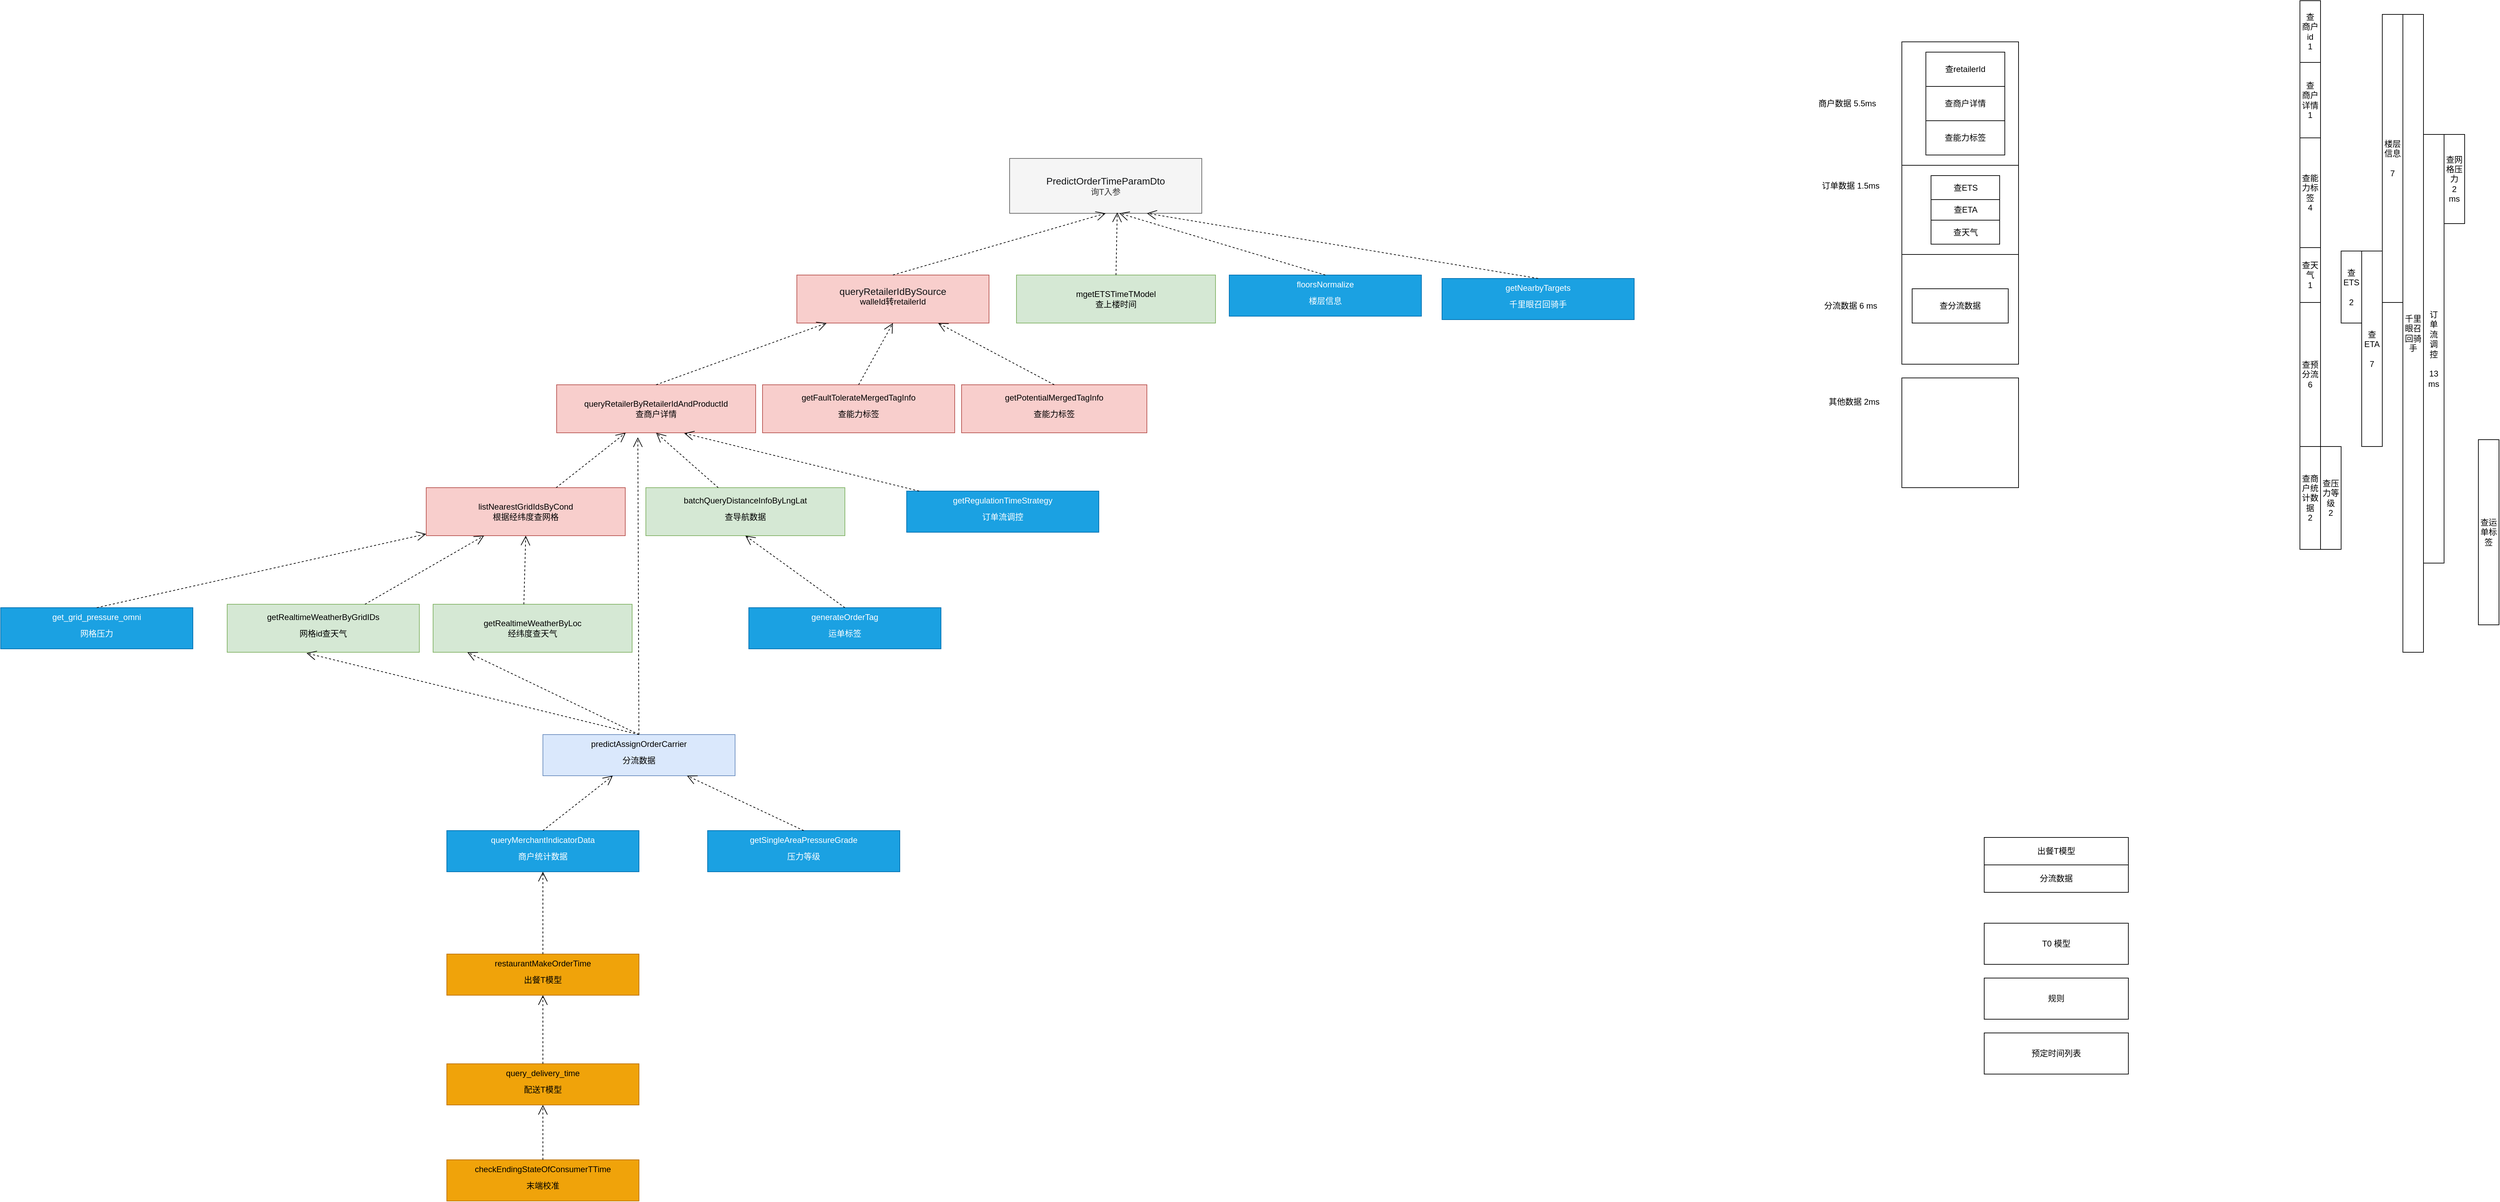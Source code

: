 <mxfile version="20.2.8" type="github">
  <diagram id="UIs4J6uljXiP5wbwVIjJ" name="第 1 页">
    <mxGraphModel dx="2547" dy="2076" grid="1" gridSize="10" guides="1" tooltips="1" connect="1" arrows="1" fold="1" page="1" pageScale="1" pageWidth="827" pageHeight="1169" math="0" shadow="0">
      <root>
        <mxCell id="0" />
        <mxCell id="1" parent="0" />
        <mxCell id="4-j-rC3mQy7sCKNVuWo0-3" value="&lt;span style=&quot;color: rgb(18, 20, 22); font-size: 14px; text-align: start; background-color: initial;&quot;&gt;PredictOrderTimeParamDto&lt;br&gt;&lt;/span&gt;询T入参" style="rounded=0;whiteSpace=wrap;html=1;fillColor=#f5f5f5;fontColor=#333333;strokeColor=#666666;" parent="1" vertex="1">
          <mxGeometry x="850" y="-50" width="280" height="80" as="geometry" />
        </mxCell>
        <mxCell id="4-j-rC3mQy7sCKNVuWo0-4" value="&lt;span style=&quot;color: rgb(0, 0, 0); font-family: Helvetica; font-size: 12px; font-style: normal; font-variant-ligatures: normal; font-variant-caps: normal; font-weight: 400; letter-spacing: normal; orphans: 2; text-align: center; text-indent: 0px; text-transform: none; widows: 2; word-spacing: 0px; -webkit-text-stroke-width: 0px; background-color: rgb(248, 249, 250); text-decoration-thickness: initial; text-decoration-style: initial; text-decoration-color: initial; float: none; display: inline !important;&quot;&gt;&lt;p style=&quot;margin: 0px; font-variant-numeric: normal; font-variant-east-asian: normal; font-stretch: normal; font-size: 14px; line-height: normal; color: rgb(18, 20, 22); text-align: start;&quot; class=&quot;p1&quot;&gt;queryRetailerIdBySource&lt;/p&gt;&lt;div class=&quot;lake-content&quot;&gt;&lt;p style=&quot;margin: 0; padding: 0; min-height: 24px&quot; class=&quot;ne-p&quot; id=&quot;u1b9a4c8b&quot;&gt;&lt;span class=&quot;ne-text&quot;&gt;walleId转retailerId&lt;/span&gt;&lt;/p&gt;&lt;/div&gt;&lt;/span&gt;" style="whiteSpace=wrap;html=1;fillColor=#f8cecc;strokeColor=#b85450;" parent="1" vertex="1">
          <mxGeometry x="540" y="120" width="280" height="70" as="geometry" />
        </mxCell>
        <mxCell id="4-j-rC3mQy7sCKNVuWo0-5" value="&lt;span style=&quot;background-color: initial;&quot;&gt;queryRetailerByRetailerIdAndProductId&lt;br&gt;&lt;/span&gt;查商户详情" style="whiteSpace=wrap;html=1;fillColor=#f8cecc;strokeColor=#b85450;" parent="1" vertex="1">
          <mxGeometry x="190" y="280" width="290" height="70" as="geometry" />
        </mxCell>
        <mxCell id="4-j-rC3mQy7sCKNVuWo0-6" value="&lt;span style=&quot;text-align: left;&quot;&gt;listNearestGridIdsByCond&lt;br&gt;根据经纬度查网格&lt;br&gt;&lt;/span&gt;" style="whiteSpace=wrap;html=1;fillColor=#f8cecc;strokeColor=#b85450;" parent="1" vertex="1">
          <mxGeometry y="430" width="290" height="70" as="geometry" />
        </mxCell>
        <mxCell id="4-j-rC3mQy7sCKNVuWo0-9" value="&lt;div class=&quot;lake-content&quot;&gt;&lt;p style=&quot;margin: 0; padding: 0; min-height: 24px&quot; class=&quot;ne-p&quot; id=&quot;u72fefa2b&quot;&gt;&lt;span class=&quot;ne-text&quot;&gt;getFaultTolerateMergedTagInfo&lt;/span&gt;&lt;/p&gt;&lt;p style=&quot;margin: 0; padding: 0; min-height: 24px&quot; class=&quot;ne-p&quot; id=&quot;u72fefa2b&quot;&gt;&lt;span class=&quot;ne-text&quot;&gt;查能力标签&lt;/span&gt;&lt;/p&gt;&lt;/div&gt;" style="whiteSpace=wrap;html=1;fillColor=#f8cecc;strokeColor=#b85450;" parent="1" vertex="1">
          <mxGeometry x="490" y="280" width="280" height="70" as="geometry" />
        </mxCell>
        <mxCell id="4-j-rC3mQy7sCKNVuWo0-10" value="&lt;div class=&quot;lake-content&quot;&gt;&lt;div class=&quot;lake-content&quot;&gt;&lt;p style=&quot;margin: 0; padding: 0; min-height: 24px&quot; class=&quot;ne-p&quot; id=&quot;u19be30fd&quot;&gt;&lt;span class=&quot;ne-text&quot;&gt;getPotentialMergedTagInfo&lt;/span&gt;&lt;/p&gt;&lt;/div&gt;&lt;p style=&quot;margin: 0; padding: 0; min-height: 24px&quot; class=&quot;ne-p&quot; id=&quot;u72fefa2b&quot;&gt;&lt;span class=&quot;ne-text&quot;&gt;查能力标签&lt;/span&gt;&lt;/p&gt;&lt;/div&gt;" style="whiteSpace=wrap;html=1;fillColor=#f8cecc;strokeColor=#b85450;" parent="1" vertex="1">
          <mxGeometry x="780" y="280" width="270" height="70" as="geometry" />
        </mxCell>
        <mxCell id="4-j-rC3mQy7sCKNVuWo0-12" value="&lt;div class=&quot;lake-content&quot;&gt;&lt;p style=&quot;margin: 0; padding: 0; min-height: 24px&quot; class=&quot;ne-p&quot; id=&quot;ud795b9e6&quot;&gt;&lt;span class=&quot;ne-text&quot;&gt;batchQueryDistanceInfoByLngLat&lt;/span&gt;&lt;/p&gt;&lt;p style=&quot;margin: 0; padding: 0; min-height: 24px&quot; class=&quot;ne-p&quot; id=&quot;ud795b9e6&quot;&gt;&lt;span class=&quot;ne-text&quot;&gt;查导航数据&lt;/span&gt;&lt;/p&gt;&lt;/div&gt;" style="whiteSpace=wrap;html=1;fillColor=#d5e8d4;strokeColor=#82b366;" parent="1" vertex="1">
          <mxGeometry x="320" y="430" width="290" height="70" as="geometry" />
        </mxCell>
        <mxCell id="4-j-rC3mQy7sCKNVuWo0-14" value="" style="endArrow=open;endSize=12;dashed=1;html=1;rounded=0;exitX=0.5;exitY=0;exitDx=0;exitDy=0;" parent="1" source="4-j-rC3mQy7sCKNVuWo0-5" target="4-j-rC3mQy7sCKNVuWo0-4" edge="1">
          <mxGeometry width="160" relative="1" as="geometry">
            <mxPoint x="180" y="190" as="sourcePoint" />
            <mxPoint x="340" y="190" as="targetPoint" />
          </mxGeometry>
        </mxCell>
        <mxCell id="4-j-rC3mQy7sCKNVuWo0-15" value="" style="endArrow=open;endSize=12;dashed=1;html=1;rounded=0;exitX=0.5;exitY=0;exitDx=0;exitDy=0;entryX=0.5;entryY=1;entryDx=0;entryDy=0;" parent="1" source="4-j-rC3mQy7sCKNVuWo0-4" target="4-j-rC3mQy7sCKNVuWo0-3" edge="1">
          <mxGeometry width="160" relative="1" as="geometry">
            <mxPoint x="110" y="166.37" as="sourcePoint" />
            <mxPoint x="365" y="100.0" as="targetPoint" />
          </mxGeometry>
        </mxCell>
        <mxCell id="4-j-rC3mQy7sCKNVuWo0-16" value="&lt;span style=&quot;background-color: initial;&quot;&gt;mgetETSTimeTModel&lt;br&gt;查上楼时间&lt;br&gt;&lt;/span&gt;" style="whiteSpace=wrap;html=1;fillColor=#d5e8d4;strokeColor=#82b366;" parent="1" vertex="1">
          <mxGeometry x="860" y="120" width="290" height="70" as="geometry" />
        </mxCell>
        <mxCell id="4-j-rC3mQy7sCKNVuWo0-17" value="&lt;span style=&quot;background-color: initial;&quot;&gt;getRealtimeWeatherByLoc&lt;br&gt;&lt;/span&gt;&lt;span style=&quot;background-color: initial;&quot;&gt;经纬度查天气&lt;br&gt;&lt;/span&gt;" style="whiteSpace=wrap;html=1;fillColor=#d5e8d4;strokeColor=#82b366;" parent="1" vertex="1">
          <mxGeometry x="10" y="600" width="290" height="70" as="geometry" />
        </mxCell>
        <mxCell id="4-j-rC3mQy7sCKNVuWo0-18" value="&lt;div class=&quot;lake-content&quot;&gt;&lt;p style=&quot;margin: 0; padding: 0; min-height: 24px&quot; class=&quot;ne-p&quot; id=&quot;u7a3ac9a8&quot;&gt;&lt;span class=&quot;ne-text&quot;&gt;getRealtimeWeatherByGridIDs&lt;/span&gt;&lt;/p&gt;&lt;p style=&quot;margin: 0; padding: 0; min-height: 24px&quot; class=&quot;ne-p&quot; id=&quot;u7a3ac9a8&quot;&gt;&lt;span class=&quot;ne-text&quot;&gt;网格id查天气&lt;/span&gt;&lt;/p&gt;&lt;/div&gt;" style="whiteSpace=wrap;html=1;fillColor=#d5e8d4;strokeColor=#82b366;" parent="1" vertex="1">
          <mxGeometry x="-290" y="600" width="280" height="70" as="geometry" />
        </mxCell>
        <mxCell id="4-j-rC3mQy7sCKNVuWo0-19" value="" style="endArrow=open;endSize=12;dashed=1;html=1;rounded=0;" parent="1" source="4-j-rC3mQy7sCKNVuWo0-6" target="4-j-rC3mQy7sCKNVuWo0-5" edge="1">
          <mxGeometry width="160" relative="1" as="geometry">
            <mxPoint x="540" y="170" as="sourcePoint" />
            <mxPoint x="540" y="120" as="targetPoint" />
          </mxGeometry>
        </mxCell>
        <mxCell id="4-j-rC3mQy7sCKNVuWo0-21" value="" style="endArrow=open;endSize=12;dashed=1;html=1;rounded=0;exitX=0.5;exitY=0;exitDx=0;exitDy=0;" parent="1" source="4-j-rC3mQy7sCKNVuWo0-10" target="4-j-rC3mQy7sCKNVuWo0-4" edge="1">
          <mxGeometry width="160" relative="1" as="geometry">
            <mxPoint x="807.36" y="298.95" as="sourcePoint" />
            <mxPoint x="551.88" y="240.49" as="targetPoint" />
          </mxGeometry>
        </mxCell>
        <mxCell id="4-j-rC3mQy7sCKNVuWo0-24" value="" style="endArrow=open;endSize=12;dashed=1;html=1;rounded=0;exitX=0.5;exitY=0;exitDx=0;exitDy=0;entryX=0.5;entryY=1;entryDx=0;entryDy=0;" parent="1" source="4-j-rC3mQy7sCKNVuWo0-9" target="4-j-rC3mQy7sCKNVuWo0-4" edge="1">
          <mxGeometry width="160" relative="1" as="geometry">
            <mxPoint x="255.0" y="300" as="sourcePoint" />
            <mxPoint x="511.667" y="230" as="targetPoint" />
          </mxGeometry>
        </mxCell>
        <mxCell id="4-j-rC3mQy7sCKNVuWo0-28" value="" style="endArrow=open;endSize=12;dashed=1;html=1;rounded=0;entryX=0.5;entryY=1;entryDx=0;entryDy=0;" parent="1" source="4-j-rC3mQy7sCKNVuWo0-12" target="4-j-rC3mQy7sCKNVuWo0-5" edge="1">
          <mxGeometry width="160" relative="1" as="geometry">
            <mxPoint x="345" y="310" as="sourcePoint" />
            <mxPoint x="550.217" y="230" as="targetPoint" />
          </mxGeometry>
        </mxCell>
        <mxCell id="4-j-rC3mQy7sCKNVuWo0-29" value="" style="endArrow=open;endSize=12;dashed=1;html=1;rounded=0;exitX=0.5;exitY=0;exitDx=0;exitDy=0;entryX=0.56;entryY=0.985;entryDx=0;entryDy=0;entryPerimeter=0;" parent="1" source="4-j-rC3mQy7sCKNVuWo0-16" target="4-j-rC3mQy7sCKNVuWo0-3" edge="1">
          <mxGeometry width="160" relative="1" as="geometry">
            <mxPoint x="925" y="310.0" as="sourcePoint" />
            <mxPoint x="726.739" y="230.0" as="targetPoint" />
          </mxGeometry>
        </mxCell>
        <mxCell id="4-j-rC3mQy7sCKNVuWo0-30" value="" style="endArrow=open;endSize=12;dashed=1;html=1;rounded=0;" parent="1" source="4-j-rC3mQy7sCKNVuWo0-18" target="4-j-rC3mQy7sCKNVuWo0-6" edge="1">
          <mxGeometry width="160" relative="1" as="geometry">
            <mxPoint x="345" y="660" as="sourcePoint" />
            <mxPoint x="345" y="380" as="targetPoint" />
          </mxGeometry>
        </mxCell>
        <mxCell id="4-j-rC3mQy7sCKNVuWo0-31" value="" style="endArrow=open;endSize=12;dashed=1;html=1;rounded=0;exitX=0.456;exitY=0;exitDx=0;exitDy=0;exitPerimeter=0;entryX=0.5;entryY=1;entryDx=0;entryDy=0;" parent="1" source="4-j-rC3mQy7sCKNVuWo0-17" target="4-j-rC3mQy7sCKNVuWo0-6" edge="1">
          <mxGeometry width="160" relative="1" as="geometry">
            <mxPoint x="646.5" y="660" as="sourcePoint" />
            <mxPoint x="378.5" y="380" as="targetPoint" />
          </mxGeometry>
        </mxCell>
        <mxCell id="4-j-rC3mQy7sCKNVuWo0-32" value="&lt;div class=&quot;lake-content&quot;&gt;&lt;p style=&quot;margin: 0; padding: 0; min-height: 24px&quot; class=&quot;ne-p&quot; id=&quot;u33f5e9b8&quot;&gt;&lt;span class=&quot;ne-text&quot;&gt;predictAssignOrderCarrier&lt;/span&gt;&lt;/p&gt;&lt;p style=&quot;margin: 0; padding: 0; min-height: 24px&quot; class=&quot;ne-p&quot; id=&quot;u33f5e9b8&quot;&gt;&lt;span class=&quot;ne-text&quot;&gt;分流数据&lt;/span&gt;&lt;/p&gt;&lt;/div&gt;" style="whiteSpace=wrap;html=1;fillColor=#dae8fc;strokeColor=#6c8ebf;" parent="1" vertex="1">
          <mxGeometry x="170" y="790" width="280" height="60" as="geometry" />
        </mxCell>
        <mxCell id="4-j-rC3mQy7sCKNVuWo0-33" value="" style="endArrow=open;endSize=12;dashed=1;html=1;rounded=0;entryX=0.408;entryY=1.094;entryDx=0;entryDy=0;entryPerimeter=0;" parent="1" source="4-j-rC3mQy7sCKNVuWo0-32" target="4-j-rC3mQy7sCKNVuWo0-5" edge="1">
          <mxGeometry width="160" relative="1" as="geometry">
            <mxPoint x="453.0" y="470" as="sourcePoint" />
            <mxPoint x="345.0" y="380" as="targetPoint" />
          </mxGeometry>
        </mxCell>
        <mxCell id="4-j-rC3mQy7sCKNVuWo0-34" value="" style="endArrow=open;endSize=12;dashed=1;html=1;rounded=0;entryX=0.172;entryY=1;entryDx=0;entryDy=0;exitX=0.5;exitY=0;exitDx=0;exitDy=0;entryPerimeter=0;" parent="1" source="4-j-rC3mQy7sCKNVuWo0-32" target="4-j-rC3mQy7sCKNVuWo0-17" edge="1">
          <mxGeometry width="160" relative="1" as="geometry">
            <mxPoint x="640.0" y="790" as="sourcePoint" />
            <mxPoint x="532.0" y="700" as="targetPoint" />
          </mxGeometry>
        </mxCell>
        <mxCell id="4-j-rC3mQy7sCKNVuWo0-36" value="" style="endArrow=open;endSize=12;dashed=1;html=1;rounded=0;entryX=0.413;entryY=1.018;entryDx=0;entryDy=0;entryPerimeter=0;exitX=0.5;exitY=0;exitDx=0;exitDy=0;" parent="1" source="4-j-rC3mQy7sCKNVuWo0-32" target="4-j-rC3mQy7sCKNVuWo0-18" edge="1">
          <mxGeometry width="160" relative="1" as="geometry">
            <mxPoint x="-20" y="800" as="sourcePoint" />
            <mxPoint x="69.88" y="680" as="targetPoint" />
          </mxGeometry>
        </mxCell>
        <mxCell id="4-j-rC3mQy7sCKNVuWo0-37" value="&lt;div class=&quot;lake-content&quot;&gt;&lt;p style=&quot;margin: 0; padding: 0; min-height: 24px&quot; class=&quot;ne-p&quot; id=&quot;ua2789776&quot;&gt;&lt;span class=&quot;ne-text&quot;&gt;getRegulationTimeStrategy&lt;/span&gt;&lt;/p&gt;&lt;p style=&quot;margin: 0; padding: 0; min-height: 24px&quot; class=&quot;ne-p&quot; id=&quot;ua2789776&quot;&gt;&lt;span class=&quot;ne-text&quot;&gt;订单流调控&lt;/span&gt;&lt;/p&gt;&lt;/div&gt;" style="whiteSpace=wrap;html=1;fillColor=#1ba1e2;strokeColor=#006EAF;fontColor=#ffffff;" parent="1" vertex="1">
          <mxGeometry x="700" y="435" width="280" height="60" as="geometry" />
        </mxCell>
        <mxCell id="4-j-rC3mQy7sCKNVuWo0-38" value="" style="endArrow=open;endSize=12;dashed=1;html=1;rounded=0;entryX=0.641;entryY=1.01;entryDx=0;entryDy=0;entryPerimeter=0;" parent="1" source="4-j-rC3mQy7sCKNVuWo0-37" target="4-j-rC3mQy7sCKNVuWo0-5" edge="1">
          <mxGeometry width="160" relative="1" as="geometry">
            <mxPoint x="435.435" y="440" as="sourcePoint" />
            <mxPoint x="345" y="360" as="targetPoint" />
          </mxGeometry>
        </mxCell>
        <mxCell id="4-j-rC3mQy7sCKNVuWo0-39" value="&lt;div class=&quot;lake-content&quot;&gt;&lt;p style=&quot;margin: 0; padding: 0; min-height: 24px&quot; class=&quot;ne-p&quot; id=&quot;ua2789776&quot;&gt;&lt;span style=&quot;background-color: initial;&quot;&gt;queryMerchantIndicatorData&lt;/span&gt;&lt;/p&gt;&lt;p style=&quot;margin: 0; padding: 0; min-height: 24px&quot; class=&quot;ne-p&quot; id=&quot;ua2789776&quot;&gt;商户统计数据&lt;/p&gt;&lt;/div&gt;" style="whiteSpace=wrap;html=1;fillColor=#1ba1e2;strokeColor=#006EAF;fontColor=#ffffff;" parent="1" vertex="1">
          <mxGeometry x="30" y="930" width="280" height="60" as="geometry" />
        </mxCell>
        <mxCell id="4-j-rC3mQy7sCKNVuWo0-40" value="" style="endArrow=open;endSize=12;dashed=1;html=1;rounded=0;exitX=0.5;exitY=0;exitDx=0;exitDy=0;" parent="1" source="4-j-rC3mQy7sCKNVuWo0-39" target="4-j-rC3mQy7sCKNVuWo0-32" edge="1">
          <mxGeometry width="160" relative="1" as="geometry">
            <mxPoint x="320" y="800" as="sourcePoint" />
            <mxPoint x="69.88" y="680" as="targetPoint" />
          </mxGeometry>
        </mxCell>
        <mxCell id="4-j-rC3mQy7sCKNVuWo0-41" value="&lt;div class=&quot;lake-content&quot;&gt;&lt;p style=&quot;margin: 0; padding: 0; min-height: 24px&quot; class=&quot;ne-p&quot; id=&quot;ua2789776&quot;&gt;&lt;span style=&quot;background-color: initial;&quot;&gt;get_grid_pressure_omni&lt;/span&gt;&lt;br&gt;&lt;/p&gt;&lt;p style=&quot;margin: 0; padding: 0; min-height: 24px&quot; class=&quot;ne-p&quot; id=&quot;ua2789776&quot;&gt;&lt;span style=&quot;background-color: initial;&quot;&gt;网格压力&lt;/span&gt;&lt;/p&gt;&lt;/div&gt;" style="whiteSpace=wrap;html=1;fillColor=#1ba1e2;strokeColor=#006EAF;fontColor=#ffffff;" parent="1" vertex="1">
          <mxGeometry x="-620" y="605" width="280" height="60" as="geometry" />
        </mxCell>
        <mxCell id="4-j-rC3mQy7sCKNVuWo0-42" value="" style="endArrow=open;endSize=12;dashed=1;html=1;rounded=0;exitX=0.5;exitY=0;exitDx=0;exitDy=0;" parent="1" source="4-j-rC3mQy7sCKNVuWo0-41" target="4-j-rC3mQy7sCKNVuWo0-6" edge="1">
          <mxGeometry width="160" relative="1" as="geometry">
            <mxPoint x="-79.265" y="610" as="sourcePoint" />
            <mxPoint x="94.265" y="510" as="targetPoint" />
          </mxGeometry>
        </mxCell>
        <mxCell id="4-j-rC3mQy7sCKNVuWo0-43" value="&lt;div class=&quot;lake-content&quot;&gt;&lt;div class=&quot;lake-content&quot;&gt;&lt;div class=&quot;lake-content&quot;&gt;&lt;p style=&quot;margin: 0; padding: 0; min-height: 24px&quot; class=&quot;ne-p&quot; id=&quot;u07204171&quot;&gt;&lt;span class=&quot;ne-text&quot;&gt;getSingleAreaPressureGrade&lt;/span&gt;&lt;/p&gt;&lt;p style=&quot;margin: 0; padding: 0; min-height: 24px&quot; class=&quot;ne-p&quot; id=&quot;u07204171&quot;&gt;压力等级&lt;/p&gt;&lt;/div&gt;&lt;/div&gt;&lt;/div&gt;" style="whiteSpace=wrap;html=1;fillColor=#1ba1e2;strokeColor=#006EAF;fontColor=#ffffff;" parent="1" vertex="1">
          <mxGeometry x="410" y="930" width="280" height="60" as="geometry" />
        </mxCell>
        <mxCell id="4-j-rC3mQy7sCKNVuWo0-44" value="&lt;div class=&quot;lake-content&quot;&gt;&lt;div class=&quot;lake-content&quot;&gt;&lt;div class=&quot;lake-content&quot;&gt;&lt;div class=&quot;lake-content&quot;&gt;&lt;p style=&quot;margin: 0; padding: 0; min-height: 24px&quot; class=&quot;ne-p&quot; id=&quot;uc1106e97&quot;&gt;&lt;span class=&quot;ne-text&quot;&gt;floorsNormalize&lt;/span&gt;&lt;/p&gt;&lt;p style=&quot;margin: 0; padding: 0; min-height: 24px&quot; class=&quot;ne-p&quot; id=&quot;uc1106e97&quot;&gt;楼层信息&lt;/p&gt;&lt;/div&gt;&lt;/div&gt;&lt;/div&gt;&lt;/div&gt;" style="whiteSpace=wrap;html=1;fillColor=#1ba1e2;strokeColor=#006EAF;fontColor=#ffffff;" parent="1" vertex="1">
          <mxGeometry x="1170" y="120" width="280" height="60" as="geometry" />
        </mxCell>
        <mxCell id="4-j-rC3mQy7sCKNVuWo0-45" value="" style="endArrow=open;endSize=12;dashed=1;html=1;rounded=0;exitX=0.5;exitY=0;exitDx=0;exitDy=0;" parent="1" source="4-j-rC3mQy7sCKNVuWo0-44" edge="1">
          <mxGeometry width="160" relative="1" as="geometry">
            <mxPoint x="1015" y="130" as="sourcePoint" />
            <mxPoint x="1010" y="30" as="targetPoint" />
          </mxGeometry>
        </mxCell>
        <mxCell id="4-j-rC3mQy7sCKNVuWo0-46" value="" style="endArrow=open;endSize=12;dashed=1;html=1;rounded=0;exitX=0.5;exitY=0;exitDx=0;exitDy=0;entryX=0.75;entryY=1;entryDx=0;entryDy=0;" parent="1" source="4-j-rC3mQy7sCKNVuWo0-43" target="4-j-rC3mQy7sCKNVuWo0-32" edge="1">
          <mxGeometry width="160" relative="1" as="geometry">
            <mxPoint x="180" y="940" as="sourcePoint" />
            <mxPoint x="281.818" y="860" as="targetPoint" />
          </mxGeometry>
        </mxCell>
        <mxCell id="4-j-rC3mQy7sCKNVuWo0-47" value="&lt;div class=&quot;lake-content&quot;&gt;&lt;p style=&quot;margin: 0; padding: 0; min-height: 24px&quot; class=&quot;ne-p&quot; id=&quot;ua2789776&quot;&gt;&lt;span style=&quot;background-color: initial;&quot;&gt;generateOrderTag&lt;/span&gt;&lt;br&gt;&lt;/p&gt;&lt;p style=&quot;margin: 0; padding: 0; min-height: 24px&quot; class=&quot;ne-p&quot; id=&quot;ua2789776&quot;&gt;运单标签&lt;/p&gt;&lt;/div&gt;" style="whiteSpace=wrap;html=1;fillColor=#1ba1e2;strokeColor=#006EAF;fontColor=#ffffff;" parent="1" vertex="1">
          <mxGeometry x="470" y="605" width="280" height="60" as="geometry" />
        </mxCell>
        <mxCell id="4-j-rC3mQy7sCKNVuWo0-48" value="" style="endArrow=open;endSize=12;dashed=1;html=1;rounded=0;exitX=0.5;exitY=0;exitDx=0;exitDy=0;entryX=0.5;entryY=1;entryDx=0;entryDy=0;" parent="1" source="4-j-rC3mQy7sCKNVuWo0-47" target="4-j-rC3mQy7sCKNVuWo0-12" edge="1">
          <mxGeometry width="160" relative="1" as="geometry">
            <mxPoint x="728.186" y="445.0" as="sourcePoint" />
            <mxPoint x="370" y="350" as="targetPoint" />
          </mxGeometry>
        </mxCell>
        <mxCell id="4-j-rC3mQy7sCKNVuWo0-50" value="&lt;div class=&quot;lake-content&quot;&gt;&lt;div class=&quot;lake-content&quot;&gt;&lt;div class=&quot;lake-content&quot;&gt;&lt;div class=&quot;lake-content&quot;&gt;&lt;div class=&quot;lake-content&quot;&gt;&lt;p style=&quot;margin: 0; padding: 0; min-height: 24px&quot; class=&quot;ne-p&quot; id=&quot;uc606cfcf&quot;&gt;&lt;span class=&quot;ne-text&quot;&gt;getNearbyTargets&lt;/span&gt;&lt;/p&gt;&lt;p style=&quot;margin: 0; padding: 0; min-height: 24px&quot; class=&quot;ne-p&quot; id=&quot;uc606cfcf&quot;&gt;&lt;span style=&quot;background-color: initial;&quot;&gt;千里眼召回骑手&lt;/span&gt;&lt;span class=&quot;ne-text&quot;&gt;&lt;/span&gt;&lt;/p&gt;&lt;/div&gt;&lt;/div&gt;&lt;/div&gt;&lt;/div&gt;&lt;/div&gt;" style="whiteSpace=wrap;html=1;fillColor=#1ba1e2;strokeColor=#006EAF;fontColor=#ffffff;" parent="1" vertex="1">
          <mxGeometry x="1480" y="125" width="280" height="60" as="geometry" />
        </mxCell>
        <mxCell id="4-j-rC3mQy7sCKNVuWo0-51" value="" style="endArrow=open;endSize=12;dashed=1;html=1;rounded=0;exitX=0.5;exitY=0;exitDx=0;exitDy=0;" parent="1" source="4-j-rC3mQy7sCKNVuWo0-50" edge="1">
          <mxGeometry width="160" relative="1" as="geometry">
            <mxPoint x="1340" y="130" as="sourcePoint" />
            <mxPoint x="1050" y="30" as="targetPoint" />
          </mxGeometry>
        </mxCell>
        <mxCell id="4-j-rC3mQy7sCKNVuWo0-52" value="&lt;div class=&quot;lake-content&quot;&gt;&lt;div class=&quot;lake-content&quot;&gt;&lt;div class=&quot;lake-content&quot;&gt;&lt;div class=&quot;lake-content&quot;&gt;&lt;p style=&quot;margin: 0; padding: 0; min-height: 24px&quot; class=&quot;ne-p&quot; id=&quot;u2cc9b355&quot;&gt;&lt;span class=&quot;ne-text&quot;&gt;restaurantMakeOrderTime&lt;/span&gt;&lt;/p&gt;&lt;p style=&quot;margin: 0; padding: 0; min-height: 24px&quot; class=&quot;ne-p&quot; id=&quot;u2cc9b355&quot;&gt;&lt;span class=&quot;ne-text&quot;&gt;出餐T模型&lt;/span&gt;&lt;/p&gt;&lt;/div&gt;&lt;/div&gt;&lt;/div&gt;&lt;/div&gt;" style="whiteSpace=wrap;html=1;fillColor=#f0a30a;strokeColor=#BD7000;fontColor=#000000;" parent="1" vertex="1">
          <mxGeometry x="30" y="1110" width="280" height="60" as="geometry" />
        </mxCell>
        <mxCell id="4-j-rC3mQy7sCKNVuWo0-53" value="&lt;div class=&quot;lake-content&quot;&gt;&lt;div class=&quot;lake-content&quot;&gt;&lt;div class=&quot;lake-content&quot;&gt;&lt;div class=&quot;lake-content&quot;&gt;&lt;p style=&quot;margin: 0; padding: 0; min-height: 24px&quot; class=&quot;ne-p&quot; id=&quot;u2cc9b355&quot;&gt;&lt;span style=&quot;background-color: initial;&quot;&gt;query_delivery_time&lt;/span&gt;&lt;br&gt;&lt;/p&gt;&lt;p style=&quot;margin: 0; padding: 0; min-height: 24px&quot; class=&quot;ne-p&quot; id=&quot;u2cc9b355&quot;&gt;&lt;span style=&quot;background-color: initial;&quot;&gt;配送T模型&lt;/span&gt;&lt;/p&gt;&lt;/div&gt;&lt;/div&gt;&lt;/div&gt;&lt;/div&gt;" style="whiteSpace=wrap;html=1;fillColor=#f0a30a;strokeColor=#BD7000;fontColor=#000000;" parent="1" vertex="1">
          <mxGeometry x="30" y="1270" width="280" height="60" as="geometry" />
        </mxCell>
        <mxCell id="4-j-rC3mQy7sCKNVuWo0-54" value="&lt;div class=&quot;lake-content&quot;&gt;&lt;div class=&quot;lake-content&quot;&gt;&lt;div class=&quot;lake-content&quot;&gt;&lt;div class=&quot;lake-content&quot;&gt;&lt;div class=&quot;lake-content&quot;&gt;&lt;p style=&quot;margin: 0; padding: 0; min-height: 24px&quot; class=&quot;ne-p&quot; id=&quot;u44691c3b&quot;&gt;&lt;span class=&quot;ne-text&quot;&gt;checkEndingStateOfConsumerTTime&lt;/span&gt;&lt;/p&gt;&lt;p style=&quot;margin: 0; padding: 0; min-height: 24px&quot; class=&quot;ne-p&quot; id=&quot;u44691c3b&quot;&gt;&lt;span class=&quot;ne-text&quot;&gt;末端校准&lt;/span&gt;&lt;/p&gt;&lt;/div&gt;&lt;/div&gt;&lt;/div&gt;&lt;/div&gt;&lt;/div&gt;" style="whiteSpace=wrap;html=1;fillColor=#f0a30a;strokeColor=#BD7000;fontColor=#000000;" parent="1" vertex="1">
          <mxGeometry x="30" y="1410" width="280" height="60" as="geometry" />
        </mxCell>
        <mxCell id="4-j-rC3mQy7sCKNVuWo0-55" value="" style="endArrow=open;endSize=12;dashed=1;html=1;rounded=0;exitX=0.5;exitY=0;exitDx=0;exitDy=0;entryX=0.5;entryY=1;entryDx=0;entryDy=0;" parent="1" source="4-j-rC3mQy7sCKNVuWo0-54" target="4-j-rC3mQy7sCKNVuWo0-53" edge="1">
          <mxGeometry width="160" relative="1" as="geometry">
            <mxPoint x="160" y="980" as="sourcePoint" />
            <mxPoint x="-10" y="900" as="targetPoint" />
          </mxGeometry>
        </mxCell>
        <mxCell id="4-j-rC3mQy7sCKNVuWo0-56" value="" style="endArrow=open;endSize=12;dashed=1;html=1;rounded=0;entryX=0.5;entryY=1;entryDx=0;entryDy=0;" parent="1" source="4-j-rC3mQy7sCKNVuWo0-53" target="4-j-rC3mQy7sCKNVuWo0-52" edge="1">
          <mxGeometry width="160" relative="1" as="geometry">
            <mxPoint x="430" y="1200" as="sourcePoint" />
            <mxPoint x="580" y="1310" as="targetPoint" />
          </mxGeometry>
        </mxCell>
        <mxCell id="4-j-rC3mQy7sCKNVuWo0-58" value="" style="endArrow=open;endSize=12;dashed=1;html=1;rounded=0;exitX=0.5;exitY=0;exitDx=0;exitDy=0;entryX=0.5;entryY=1;entryDx=0;entryDy=0;" parent="1" source="4-j-rC3mQy7sCKNVuWo0-52" target="4-j-rC3mQy7sCKNVuWo0-39" edge="1">
          <mxGeometry width="160" relative="1" as="geometry">
            <mxPoint x="560" y="940" as="sourcePoint" />
            <mxPoint x="390" y="860" as="targetPoint" />
          </mxGeometry>
        </mxCell>
        <mxCell id="1tzWMjOUEf_nEOJ2vcDy-1" value="" style="rounded=0;whiteSpace=wrap;html=1;" vertex="1" parent="1">
          <mxGeometry x="2150" y="-220" width="170" height="180" as="geometry" />
        </mxCell>
        <mxCell id="1tzWMjOUEf_nEOJ2vcDy-2" value="" style="rounded=0;whiteSpace=wrap;html=1;" vertex="1" parent="1">
          <mxGeometry x="2150" y="-40" width="170" height="130" as="geometry" />
        </mxCell>
        <mxCell id="1tzWMjOUEf_nEOJ2vcDy-3" value="分流数据" style="rounded=0;whiteSpace=wrap;html=1;" vertex="1" parent="1">
          <mxGeometry x="2270" y="980" width="210" height="40" as="geometry" />
        </mxCell>
        <mxCell id="1tzWMjOUEf_nEOJ2vcDy-6" value="出餐T模型" style="rounded=0;whiteSpace=wrap;html=1;" vertex="1" parent="1">
          <mxGeometry x="2270" y="940" width="210" height="40" as="geometry" />
        </mxCell>
        <mxCell id="1tzWMjOUEf_nEOJ2vcDy-7" value="T0 模型" style="rounded=0;whiteSpace=wrap;html=1;" vertex="1" parent="1">
          <mxGeometry x="2270" y="1065" width="210" height="60" as="geometry" />
        </mxCell>
        <mxCell id="1tzWMjOUEf_nEOJ2vcDy-8" value="规则" style="rounded=0;whiteSpace=wrap;html=1;" vertex="1" parent="1">
          <mxGeometry x="2270" y="1145" width="210" height="60" as="geometry" />
        </mxCell>
        <mxCell id="1tzWMjOUEf_nEOJ2vcDy-9" value="预定时间列表" style="rounded=0;whiteSpace=wrap;html=1;" vertex="1" parent="1">
          <mxGeometry x="2270" y="1225" width="210" height="60" as="geometry" />
        </mxCell>
        <mxCell id="1tzWMjOUEf_nEOJ2vcDy-11" value="" style="rounded=0;whiteSpace=wrap;html=1;" vertex="1" parent="1">
          <mxGeometry x="2150" y="90" width="170" height="160" as="geometry" />
        </mxCell>
        <mxCell id="1tzWMjOUEf_nEOJ2vcDy-12" value="&lt;span style=&quot;&quot;&gt;商户数据 5.5ms&lt;/span&gt;" style="text;html=1;align=center;verticalAlign=middle;resizable=0;points=[];autosize=1;strokeColor=none;fillColor=none;" vertex="1" parent="1">
          <mxGeometry x="2005" y="-145" width="130" height="30" as="geometry" />
        </mxCell>
        <mxCell id="1tzWMjOUEf_nEOJ2vcDy-13" value="查retailerId" style="whiteSpace=wrap;html=1;" vertex="1" parent="1">
          <mxGeometry x="2185" y="-205" width="115" height="50" as="geometry" />
        </mxCell>
        <mxCell id="1tzWMjOUEf_nEOJ2vcDy-14" value="查商户详情" style="whiteSpace=wrap;html=1;" vertex="1" parent="1">
          <mxGeometry x="2185" y="-155" width="115" height="50" as="geometry" />
        </mxCell>
        <mxCell id="1tzWMjOUEf_nEOJ2vcDy-15" value="查能力标签" style="whiteSpace=wrap;html=1;" vertex="1" parent="1">
          <mxGeometry x="2185" y="-105" width="115" height="50" as="geometry" />
        </mxCell>
        <mxCell id="1tzWMjOUEf_nEOJ2vcDy-17" value="千里眼召回骑手" style="whiteSpace=wrap;html=1;" vertex="1" parent="1">
          <mxGeometry x="2880" y="-260" width="30" height="930" as="geometry" />
        </mxCell>
        <mxCell id="1tzWMjOUEf_nEOJ2vcDy-18" value="&lt;span style=&quot;&quot;&gt;订单数据 1.5ms&lt;/span&gt;" style="text;html=1;align=center;verticalAlign=middle;resizable=0;points=[];autosize=1;strokeColor=none;fillColor=none;" vertex="1" parent="1">
          <mxGeometry x="2010" y="-25" width="130" height="30" as="geometry" />
        </mxCell>
        <mxCell id="1tzWMjOUEf_nEOJ2vcDy-20" value="查天气" style="whiteSpace=wrap;html=1;" vertex="1" parent="1">
          <mxGeometry x="2192.5" y="40" width="100" height="35" as="geometry" />
        </mxCell>
        <mxCell id="1tzWMjOUEf_nEOJ2vcDy-21" value="查ETS" style="whiteSpace=wrap;html=1;" vertex="1" parent="1">
          <mxGeometry x="2192.5" y="-25" width="100" height="35" as="geometry" />
        </mxCell>
        <mxCell id="1tzWMjOUEf_nEOJ2vcDy-22" value="查ETA" style="whiteSpace=wrap;html=1;" vertex="1" parent="1">
          <mxGeometry x="2192.5" y="10" width="100" height="30" as="geometry" />
        </mxCell>
        <mxCell id="1tzWMjOUEf_nEOJ2vcDy-23" style="edgeStyle=orthogonalEdgeStyle;rounded=0;orthogonalLoop=1;jettySize=auto;html=1;exitX=0.5;exitY=1;exitDx=0;exitDy=0;" edge="1" parent="1" source="1tzWMjOUEf_nEOJ2vcDy-15" target="1tzWMjOUEf_nEOJ2vcDy-15">
          <mxGeometry relative="1" as="geometry" />
        </mxCell>
        <mxCell id="1tzWMjOUEf_nEOJ2vcDy-24" value="&lt;span style=&quot;&quot;&gt;分流数据 6 ms&lt;/span&gt;" style="text;html=1;align=center;verticalAlign=middle;resizable=0;points=[];autosize=1;strokeColor=none;fillColor=none;" vertex="1" parent="1">
          <mxGeometry x="2015" y="150" width="120" height="30" as="geometry" />
        </mxCell>
        <mxCell id="1tzWMjOUEf_nEOJ2vcDy-25" value="查分流数据" style="whiteSpace=wrap;html=1;" vertex="1" parent="1">
          <mxGeometry x="2165" y="140" width="140" height="50" as="geometry" />
        </mxCell>
        <mxCell id="1tzWMjOUEf_nEOJ2vcDy-26" value="" style="whiteSpace=wrap;html=1;" vertex="1" parent="1">
          <mxGeometry x="2150" y="270" width="170" height="160" as="geometry" />
        </mxCell>
        <mxCell id="1tzWMjOUEf_nEOJ2vcDy-27" value="&lt;span style=&quot;&quot;&gt;其他数据 2ms&lt;/span&gt;" style="text;html=1;align=center;verticalAlign=middle;resizable=0;points=[];autosize=1;strokeColor=none;fillColor=none;" vertex="1" parent="1">
          <mxGeometry x="2020" y="290" width="120" height="30" as="geometry" />
        </mxCell>
        <mxCell id="1tzWMjOUEf_nEOJ2vcDy-28" value="查商户统计数据&lt;br&gt;2" style="whiteSpace=wrap;html=1;" vertex="1" parent="1">
          <mxGeometry x="2730" y="370" width="30" height="150" as="geometry" />
        </mxCell>
        <mxCell id="1tzWMjOUEf_nEOJ2vcDy-29" value="订&lt;br&gt;单&lt;br&gt;流&lt;br&gt;调&lt;br&gt;控&lt;br&gt;&lt;br&gt;13&lt;br&gt;ms" style="whiteSpace=wrap;html=1;" vertex="1" parent="1">
          <mxGeometry x="2910" y="-85" width="30" height="625" as="geometry" />
        </mxCell>
        <mxCell id="1tzWMjOUEf_nEOJ2vcDy-30" value="查压力等级&lt;br&gt;2" style="whiteSpace=wrap;html=1;" vertex="1" parent="1">
          <mxGeometry x="2760" y="370" width="30" height="150" as="geometry" />
        </mxCell>
        <mxCell id="1tzWMjOUEf_nEOJ2vcDy-32" value="查网格压力&lt;br&gt;2&lt;br&gt;ms" style="whiteSpace=wrap;html=1;" vertex="1" parent="1">
          <mxGeometry x="2940" y="-85" width="30" height="130" as="geometry" />
        </mxCell>
        <mxCell id="1tzWMjOUEf_nEOJ2vcDy-33" value="查运单标签" style="whiteSpace=wrap;html=1;" vertex="1" parent="1">
          <mxGeometry x="2990" y="360" width="30" height="270" as="geometry" />
        </mxCell>
        <mxCell id="1tzWMjOUEf_nEOJ2vcDy-34" value="楼层信息&lt;br&gt;&lt;br&gt;7&lt;br&gt;" style="whiteSpace=wrap;html=1;" vertex="1" parent="1">
          <mxGeometry x="2850" y="-260" width="30" height="420" as="geometry" />
        </mxCell>
        <mxCell id="1tzWMjOUEf_nEOJ2vcDy-43" value="查&lt;br&gt;商户&lt;br&gt;id&lt;br&gt;1" style="whiteSpace=wrap;html=1;" vertex="1" parent="1">
          <mxGeometry x="2730" y="-280" width="30" height="90" as="geometry" />
        </mxCell>
        <mxCell id="1tzWMjOUEf_nEOJ2vcDy-44" value="查&lt;br&gt;商户&lt;br&gt;详情&lt;br&gt;1" style="whiteSpace=wrap;html=1;" vertex="1" parent="1">
          <mxGeometry x="2730" y="-190" width="30" height="110" as="geometry" />
        </mxCell>
        <mxCell id="1tzWMjOUEf_nEOJ2vcDy-45" value="查能力标签&lt;br&gt;4" style="whiteSpace=wrap;html=1;" vertex="1" parent="1">
          <mxGeometry x="2730" y="-80" width="30" height="160" as="geometry" />
        </mxCell>
        <mxCell id="1tzWMjOUEf_nEOJ2vcDy-46" value="查ETS&lt;br&gt;&lt;br&gt;2" style="whiteSpace=wrap;html=1;" vertex="1" parent="1">
          <mxGeometry x="2790" y="85" width="30" height="105" as="geometry" />
        </mxCell>
        <mxCell id="1tzWMjOUEf_nEOJ2vcDy-47" value="查ETA&lt;br&gt;&lt;br&gt;7" style="whiteSpace=wrap;html=1;" vertex="1" parent="1">
          <mxGeometry x="2820" y="85" width="30" height="285" as="geometry" />
        </mxCell>
        <mxCell id="1tzWMjOUEf_nEOJ2vcDy-49" value="查天气&lt;br&gt;1" style="whiteSpace=wrap;html=1;" vertex="1" parent="1">
          <mxGeometry x="2730" y="80" width="30" height="80" as="geometry" />
        </mxCell>
        <mxCell id="1tzWMjOUEf_nEOJ2vcDy-51" value="查预分流&lt;br&gt;6" style="whiteSpace=wrap;html=1;" vertex="1" parent="1">
          <mxGeometry x="2730" y="160" width="30" height="210" as="geometry" />
        </mxCell>
      </root>
    </mxGraphModel>
  </diagram>
</mxfile>
